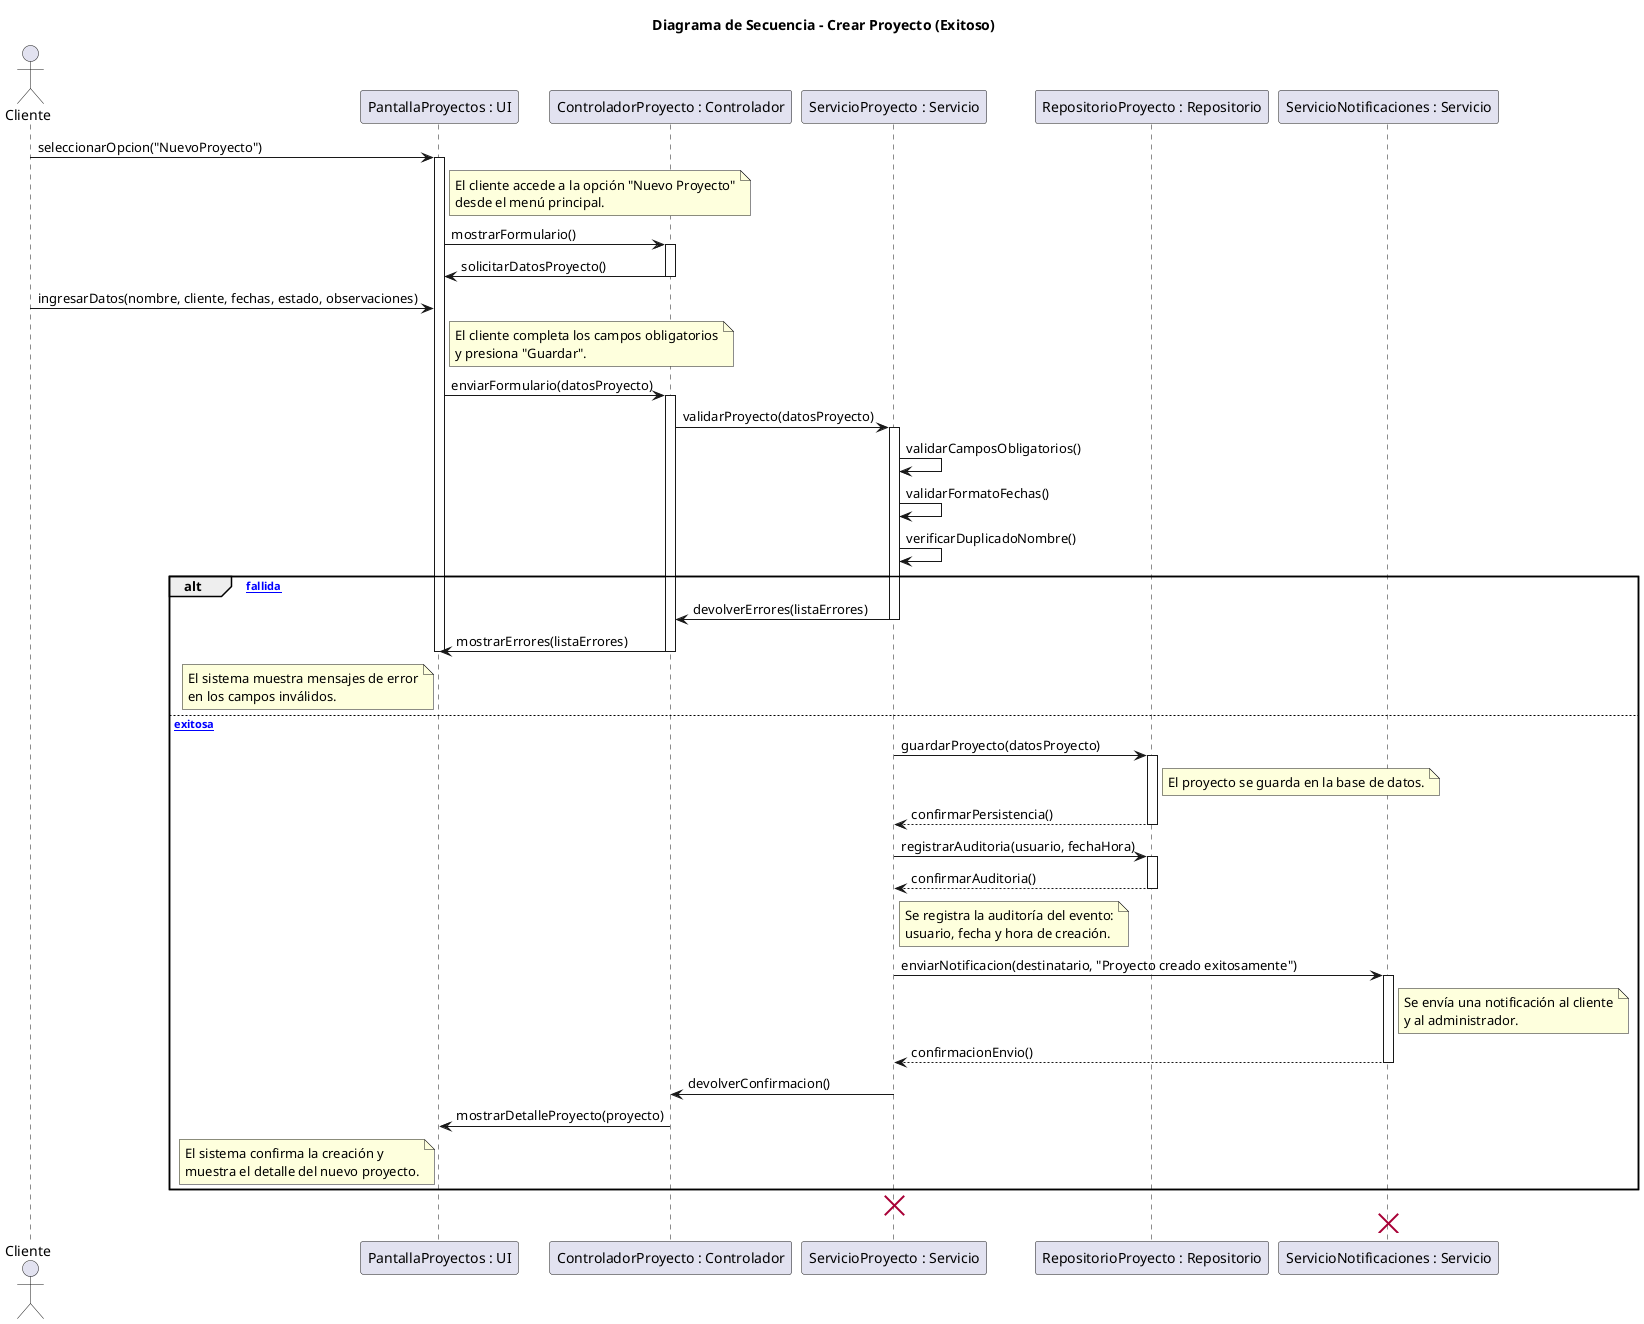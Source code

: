 @startuml
title Diagrama de Secuencia - Crear Proyecto (Exitoso)

actor Cliente
participant "PantallaProyectos : UI" as PantallaProyectos
participant "ControladorProyecto : Controlador" as ControladorProyecto
participant "ServicioProyecto : Servicio" as ServicioProyecto
participant "RepositorioProyecto : Repositorio" as RepositorioProyecto
participant "ServicioNotificaciones : Servicio" as ServicioNotificaciones

' ==== Inicio del escenario ====
Cliente -> PantallaProyectos : seleccionarOpcion("NuevoProyecto")
activate PantallaProyectos
note right of PantallaProyectos
El cliente accede a la opción "Nuevo Proyecto"
desde el menú principal.
end note

PantallaProyectos -> ControladorProyecto : mostrarFormulario()
activate ControladorProyecto
ControladorProyecto -> PantallaProyectos : solicitarDatosProyecto()
deactivate ControladorProyecto

' ==== Cliente completa el formulario ====
Cliente -> PantallaProyectos : ingresarDatos(nombre, cliente, fechas, estado, observaciones)
note right of PantallaProyectos
El cliente completa los campos obligatorios
y presiona "Guardar".
end note

PantallaProyectos -> ControladorProyecto : enviarFormulario(datosProyecto)
activate ControladorProyecto
ControladorProyecto -> ServicioProyecto : validarProyecto(datosProyecto)
activate ServicioProyecto

' ==== Validaciones internas ====
ServicioProyecto -> ServicioProyecto : validarCamposObligatorios()
ServicioProyecto -> ServicioProyecto : validarFormatoFechas()
ServicioProyecto -> ServicioProyecto : verificarDuplicadoNombre()

alt [Validación fallida]
    ServicioProyecto -> ControladorProyecto : devolverErrores(listaErrores)
    deactivate ServicioProyecto
    ControladorProyecto -> PantallaProyectos : mostrarErrores(listaErrores)
    note left of PantallaProyectos
El sistema muestra mensajes de error
en los campos inválidos.
end note
    deactivate ControladorProyecto
    deactivate PantallaProyectos

else [Validación exitosa]
    ServicioProyecto -> RepositorioProyecto : guardarProyecto(datosProyecto)
    activate RepositorioProyecto
    note right of RepositorioProyecto
El proyecto se guarda en la base de datos.
end note
    RepositorioProyecto --> ServicioProyecto : confirmarPersistencia()
    deactivate RepositorioProyecto

    ServicioProyecto -> RepositorioProyecto : registrarAuditoria(usuario, fechaHora)
    activate RepositorioProyecto
    RepositorioProyecto --> ServicioProyecto : confirmarAuditoria()
    deactivate RepositorioProyecto

    note right of ServicioProyecto
Se registra la auditoría del evento:
usuario, fecha y hora de creación.
end note

    ServicioProyecto -> ServicioNotificaciones : enviarNotificacion(destinatario, "Proyecto creado exitosamente")
    activate ServicioNotificaciones
    note right of ServicioNotificaciones
Se envía una notificación al cliente
y al administrador.
end note
    ServicioNotificaciones --> ServicioProyecto : confirmacionEnvio()
    deactivate ServicioNotificaciones

    ServicioProyecto -> ControladorProyecto : devolverConfirmacion()
    deactivate ServicioProyecto
    ControladorProyecto -> PantallaProyectos : mostrarDetalleProyecto(proyecto)
    note left of PantallaProyectos
El sistema confirma la creación y
muestra el detalle del nuevo proyecto.
end note
    deactivate ControladorProyecto
    deactivate PantallaProyectos
end

' ==== Destrucción de objetos temporales (opcional) ====
destroy ServicioProyecto
destroy ServicioNotificaciones

@enduml
